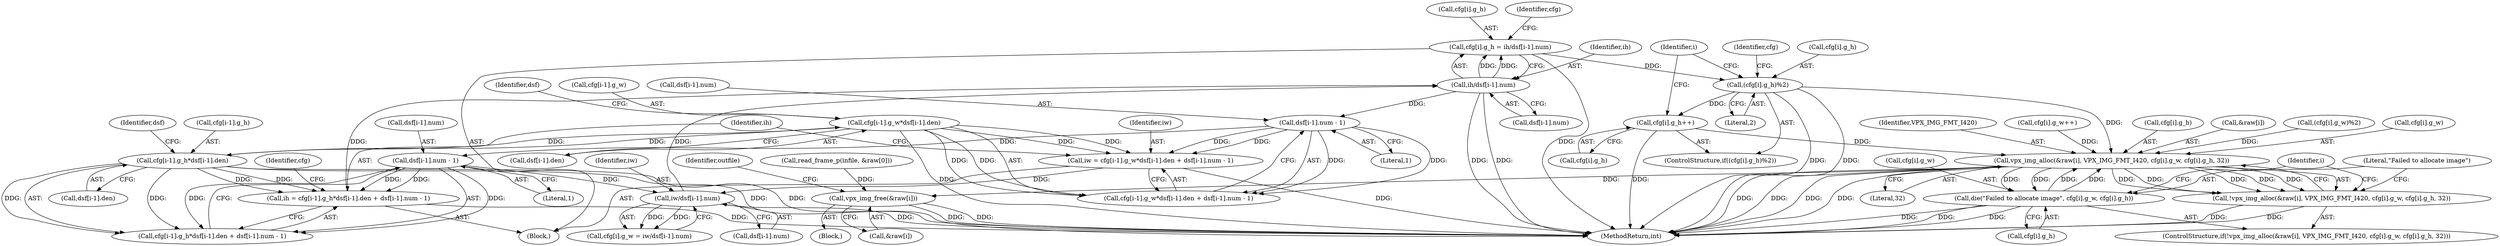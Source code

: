 digraph "0_Android_5a9753fca56f0eeb9f61e342b2fccffc364f9426_22@array" {
"1000620" [label="(Call,(cfg[i].g_h)%2)"];
"1000590" [label="(Call,cfg[i].g_h = ih/dsf[i-1].num)"];
"1000596" [label="(Call,ih/dsf[i-1].num)"];
"1000548" [label="(Call,ih = cfg[i-1].g_h*dsf[i-1].den + dsf[i-1].num - 1)"];
"1000551" [label="(Call,cfg[i-1].g_h*dsf[i-1].den)"];
"1000523" [label="(Call,cfg[i-1].g_w*dsf[i-1].den)"];
"1000566" [label="(Call,dsf[i-1].num - 1)"];
"1000538" [label="(Call,dsf[i-1].num - 1)"];
"1000581" [label="(Call,iw/dsf[i-1].num)"];
"1000520" [label="(Call,iw = cfg[i-1].g_w*dsf[i-1].den + dsf[i-1].num - 1)"];
"1000627" [label="(Call,cfg[i].g_h++)"];
"1000644" [label="(Call,vpx_img_alloc(&raw[i], VPX_IMG_FMT_I420, cfg[i].g_w, cfg[i].g_h, 32))"];
"1000643" [label="(Call,!vpx_img_alloc(&raw[i], VPX_IMG_FMT_I420, cfg[i].g_w, cfg[i].g_h, 32))"];
"1000661" [label="(Call,die(\"Failed to allocate image\", cfg[i].g_w, cfg[i].g_h))"];
"1001258" [label="(Call,vpx_img_free(&raw[i]))"];
"1000596" [label="(Call,ih/dsf[i-1].num)"];
"1000551" [label="(Call,cfg[i-1].g_h*dsf[i-1].den)"];
"1000581" [label="(Call,iw/dsf[i-1].num)"];
"1000620" [label="(Call,(cfg[i].g_h)%2)"];
"1000539" [label="(Call,dsf[i-1].num)"];
"1000597" [label="(Identifier,ih)"];
"1000655" [label="(Call,cfg[i].g_h)"];
"1000662" [label="(Literal,\"Failed to allocate image\")"];
"1001259" [label="(Call,&raw[i])"];
"1000531" [label="(Call,dsf[i-1].den)"];
"1000518" [label="(Block,)"];
"1000598" [label="(Call,dsf[i-1].num)"];
"1000538" [label="(Call,dsf[i-1].num - 1)"];
"1000644" [label="(Call,vpx_img_alloc(&raw[i], VPX_IMG_FMT_I420, cfg[i].g_w, cfg[i].g_h, 32))"];
"1000523" [label="(Call,cfg[i-1].g_w*dsf[i-1].den)"];
"1000550" [label="(Call,cfg[i-1].g_h*dsf[i-1].den + dsf[i-1].num - 1)"];
"1000645" [label="(Call,&raw[i])"];
"1000660" [label="(Literal,32)"];
"1000583" [label="(Call,dsf[i-1].num)"];
"1000549" [label="(Identifier,ih)"];
"1000569" [label="(Identifier,dsf)"];
"1000524" [label="(Call,cfg[i-1].g_w)"];
"1000621" [label="(Call,cfg[i].g_h)"];
"1000541" [label="(Identifier,dsf)"];
"1000520" [label="(Call,iw = cfg[i-1].g_w*dsf[i-1].den + dsf[i-1].num - 1)"];
"1000552" [label="(Call,cfg[i-1].g_h)"];
"1000582" [label="(Identifier,iw)"];
"1000522" [label="(Call,cfg[i-1].g_w*dsf[i-1].den + dsf[i-1].num - 1)"];
"1000578" [label="(Identifier,cfg)"];
"1000574" [label="(Literal,1)"];
"1000606" [label="(Call,(cfg[i].g_w)%2)"];
"1000619" [label="(ControlStructure,if((cfg[i].g_h)%2))"];
"1001296" [label="(MethodReturn,int)"];
"1001194" [label="(Block,)"];
"1000642" [label="(ControlStructure,if(!vpx_img_alloc(&raw[i], VPX_IMG_FMT_I420, cfg[i].g_w, cfg[i].g_h, 32)))"];
"1000575" [label="(Call,cfg[i].g_w = iw/dsf[i-1].num)"];
"1000857" [label="(Call,read_frame_p(infile, &raw[0]))"];
"1000559" [label="(Call,dsf[i-1].den)"];
"1000650" [label="(Call,cfg[i].g_w)"];
"1000590" [label="(Call,cfg[i].g_h = ih/dsf[i-1].num)"];
"1000591" [label="(Call,cfg[i].g_h)"];
"1000630" [label="(Identifier,cfg)"];
"1000626" [label="(Literal,2)"];
"1000649" [label="(Identifier,VPX_IMG_FMT_I420)"];
"1000613" [label="(Call,cfg[i].g_w++)"];
"1000609" [label="(Identifier,cfg)"];
"1000641" [label="(Identifier,i)"];
"1000668" [label="(Call,cfg[i].g_h)"];
"1001266" [label="(Identifier,outfile)"];
"1001258" [label="(Call,vpx_img_free(&raw[i]))"];
"1000489" [label="(Identifier,i)"];
"1000548" [label="(Call,ih = cfg[i-1].g_h*dsf[i-1].den + dsf[i-1].num - 1)"];
"1000566" [label="(Call,dsf[i-1].num - 1)"];
"1000567" [label="(Call,dsf[i-1].num)"];
"1000546" [label="(Literal,1)"];
"1000663" [label="(Call,cfg[i].g_w)"];
"1000643" [label="(Call,!vpx_img_alloc(&raw[i], VPX_IMG_FMT_I420, cfg[i].g_w, cfg[i].g_h, 32))"];
"1000627" [label="(Call,cfg[i].g_h++)"];
"1000628" [label="(Call,cfg[i].g_h)"];
"1000661" [label="(Call,die(\"Failed to allocate image\", cfg[i].g_w, cfg[i].g_h))"];
"1000521" [label="(Identifier,iw)"];
"1000620" -> "1000619"  [label="AST: "];
"1000620" -> "1000626"  [label="CFG: "];
"1000621" -> "1000620"  [label="AST: "];
"1000626" -> "1000620"  [label="AST: "];
"1000630" -> "1000620"  [label="CFG: "];
"1000489" -> "1000620"  [label="CFG: "];
"1000620" -> "1001296"  [label="DDG: "];
"1000620" -> "1001296"  [label="DDG: "];
"1000590" -> "1000620"  [label="DDG: "];
"1000620" -> "1000627"  [label="DDG: "];
"1000620" -> "1000644"  [label="DDG: "];
"1000590" -> "1000518"  [label="AST: "];
"1000590" -> "1000596"  [label="CFG: "];
"1000591" -> "1000590"  [label="AST: "];
"1000596" -> "1000590"  [label="AST: "];
"1000609" -> "1000590"  [label="CFG: "];
"1000590" -> "1001296"  [label="DDG: "];
"1000596" -> "1000590"  [label="DDG: "];
"1000596" -> "1000590"  [label="DDG: "];
"1000596" -> "1000598"  [label="CFG: "];
"1000597" -> "1000596"  [label="AST: "];
"1000598" -> "1000596"  [label="AST: "];
"1000596" -> "1001296"  [label="DDG: "];
"1000596" -> "1001296"  [label="DDG: "];
"1000596" -> "1000538"  [label="DDG: "];
"1000548" -> "1000596"  [label="DDG: "];
"1000581" -> "1000596"  [label="DDG: "];
"1000548" -> "1000518"  [label="AST: "];
"1000548" -> "1000550"  [label="CFG: "];
"1000549" -> "1000548"  [label="AST: "];
"1000550" -> "1000548"  [label="AST: "];
"1000578" -> "1000548"  [label="CFG: "];
"1000548" -> "1001296"  [label="DDG: "];
"1000551" -> "1000548"  [label="DDG: "];
"1000551" -> "1000548"  [label="DDG: "];
"1000566" -> "1000548"  [label="DDG: "];
"1000566" -> "1000548"  [label="DDG: "];
"1000551" -> "1000550"  [label="AST: "];
"1000551" -> "1000559"  [label="CFG: "];
"1000552" -> "1000551"  [label="AST: "];
"1000559" -> "1000551"  [label="AST: "];
"1000569" -> "1000551"  [label="CFG: "];
"1000551" -> "1001296"  [label="DDG: "];
"1000551" -> "1001296"  [label="DDG: "];
"1000551" -> "1000523"  [label="DDG: "];
"1000551" -> "1000550"  [label="DDG: "];
"1000551" -> "1000550"  [label="DDG: "];
"1000523" -> "1000551"  [label="DDG: "];
"1000523" -> "1000522"  [label="AST: "];
"1000523" -> "1000531"  [label="CFG: "];
"1000524" -> "1000523"  [label="AST: "];
"1000531" -> "1000523"  [label="AST: "];
"1000541" -> "1000523"  [label="CFG: "];
"1000523" -> "1001296"  [label="DDG: "];
"1000523" -> "1000520"  [label="DDG: "];
"1000523" -> "1000520"  [label="DDG: "];
"1000523" -> "1000522"  [label="DDG: "];
"1000523" -> "1000522"  [label="DDG: "];
"1000566" -> "1000550"  [label="AST: "];
"1000566" -> "1000574"  [label="CFG: "];
"1000567" -> "1000566"  [label="AST: "];
"1000574" -> "1000566"  [label="AST: "];
"1000550" -> "1000566"  [label="CFG: "];
"1000566" -> "1000550"  [label="DDG: "];
"1000566" -> "1000550"  [label="DDG: "];
"1000538" -> "1000566"  [label="DDG: "];
"1000566" -> "1000581"  [label="DDG: "];
"1000538" -> "1000522"  [label="AST: "];
"1000538" -> "1000546"  [label="CFG: "];
"1000539" -> "1000538"  [label="AST: "];
"1000546" -> "1000538"  [label="AST: "];
"1000522" -> "1000538"  [label="CFG: "];
"1000538" -> "1000520"  [label="DDG: "];
"1000538" -> "1000520"  [label="DDG: "];
"1000538" -> "1000522"  [label="DDG: "];
"1000538" -> "1000522"  [label="DDG: "];
"1000581" -> "1000575"  [label="AST: "];
"1000581" -> "1000583"  [label="CFG: "];
"1000582" -> "1000581"  [label="AST: "];
"1000583" -> "1000581"  [label="AST: "];
"1000575" -> "1000581"  [label="CFG: "];
"1000581" -> "1001296"  [label="DDG: "];
"1000581" -> "1000575"  [label="DDG: "];
"1000581" -> "1000575"  [label="DDG: "];
"1000520" -> "1000581"  [label="DDG: "];
"1000520" -> "1000518"  [label="AST: "];
"1000520" -> "1000522"  [label="CFG: "];
"1000521" -> "1000520"  [label="AST: "];
"1000522" -> "1000520"  [label="AST: "];
"1000549" -> "1000520"  [label="CFG: "];
"1000520" -> "1001296"  [label="DDG: "];
"1000627" -> "1000619"  [label="AST: "];
"1000627" -> "1000628"  [label="CFG: "];
"1000628" -> "1000627"  [label="AST: "];
"1000489" -> "1000627"  [label="CFG: "];
"1000627" -> "1001296"  [label="DDG: "];
"1000627" -> "1000644"  [label="DDG: "];
"1000644" -> "1000643"  [label="AST: "];
"1000644" -> "1000660"  [label="CFG: "];
"1000645" -> "1000644"  [label="AST: "];
"1000649" -> "1000644"  [label="AST: "];
"1000650" -> "1000644"  [label="AST: "];
"1000655" -> "1000644"  [label="AST: "];
"1000660" -> "1000644"  [label="AST: "];
"1000643" -> "1000644"  [label="CFG: "];
"1000644" -> "1001296"  [label="DDG: "];
"1000644" -> "1001296"  [label="DDG: "];
"1000644" -> "1001296"  [label="DDG: "];
"1000644" -> "1001296"  [label="DDG: "];
"1000644" -> "1000643"  [label="DDG: "];
"1000644" -> "1000643"  [label="DDG: "];
"1000644" -> "1000643"  [label="DDG: "];
"1000644" -> "1000643"  [label="DDG: "];
"1000644" -> "1000643"  [label="DDG: "];
"1000661" -> "1000644"  [label="DDG: "];
"1000661" -> "1000644"  [label="DDG: "];
"1000613" -> "1000644"  [label="DDG: "];
"1000606" -> "1000644"  [label="DDG: "];
"1000644" -> "1000661"  [label="DDG: "];
"1000644" -> "1000661"  [label="DDG: "];
"1000644" -> "1001258"  [label="DDG: "];
"1000643" -> "1000642"  [label="AST: "];
"1000662" -> "1000643"  [label="CFG: "];
"1000641" -> "1000643"  [label="CFG: "];
"1000643" -> "1001296"  [label="DDG: "];
"1000643" -> "1001296"  [label="DDG: "];
"1000661" -> "1000642"  [label="AST: "];
"1000661" -> "1000668"  [label="CFG: "];
"1000662" -> "1000661"  [label="AST: "];
"1000663" -> "1000661"  [label="AST: "];
"1000668" -> "1000661"  [label="AST: "];
"1000641" -> "1000661"  [label="CFG: "];
"1000661" -> "1001296"  [label="DDG: "];
"1000661" -> "1001296"  [label="DDG: "];
"1000661" -> "1001296"  [label="DDG: "];
"1001258" -> "1001194"  [label="AST: "];
"1001258" -> "1001259"  [label="CFG: "];
"1001259" -> "1001258"  [label="AST: "];
"1001266" -> "1001258"  [label="CFG: "];
"1001258" -> "1001296"  [label="DDG: "];
"1001258" -> "1001296"  [label="DDG: "];
"1000857" -> "1001258"  [label="DDG: "];
}
